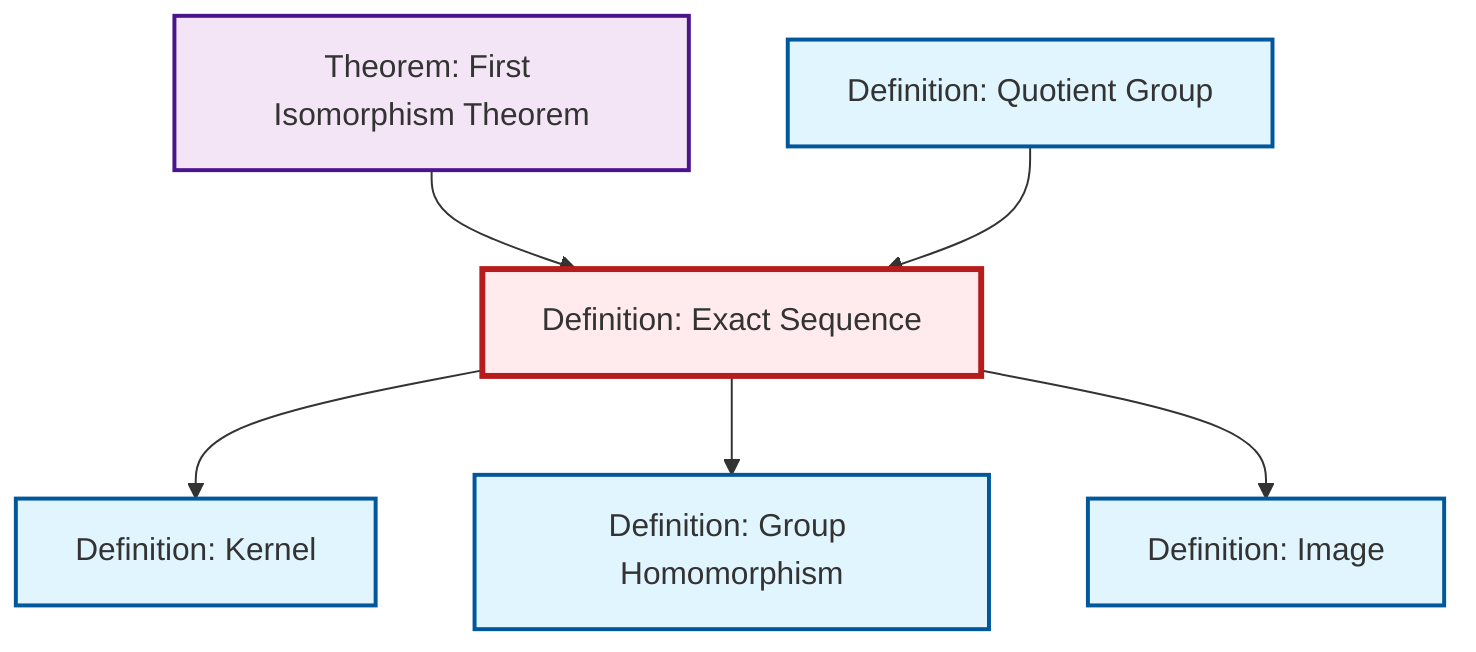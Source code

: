 graph TD
    classDef definition fill:#e1f5fe,stroke:#01579b,stroke-width:2px
    classDef theorem fill:#f3e5f5,stroke:#4a148c,stroke-width:2px
    classDef axiom fill:#fff3e0,stroke:#e65100,stroke-width:2px
    classDef example fill:#e8f5e9,stroke:#1b5e20,stroke-width:2px
    classDef current fill:#ffebee,stroke:#b71c1c,stroke-width:3px
    def-image["Definition: Image"]:::definition
    def-kernel["Definition: Kernel"]:::definition
    def-quotient-group["Definition: Quotient Group"]:::definition
    def-exact-sequence["Definition: Exact Sequence"]:::definition
    def-homomorphism["Definition: Group Homomorphism"]:::definition
    thm-first-isomorphism["Theorem: First Isomorphism Theorem"]:::theorem
    thm-first-isomorphism --> def-exact-sequence
    def-exact-sequence --> def-kernel
    def-exact-sequence --> def-homomorphism
    def-exact-sequence --> def-image
    def-quotient-group --> def-exact-sequence
    class def-exact-sequence current